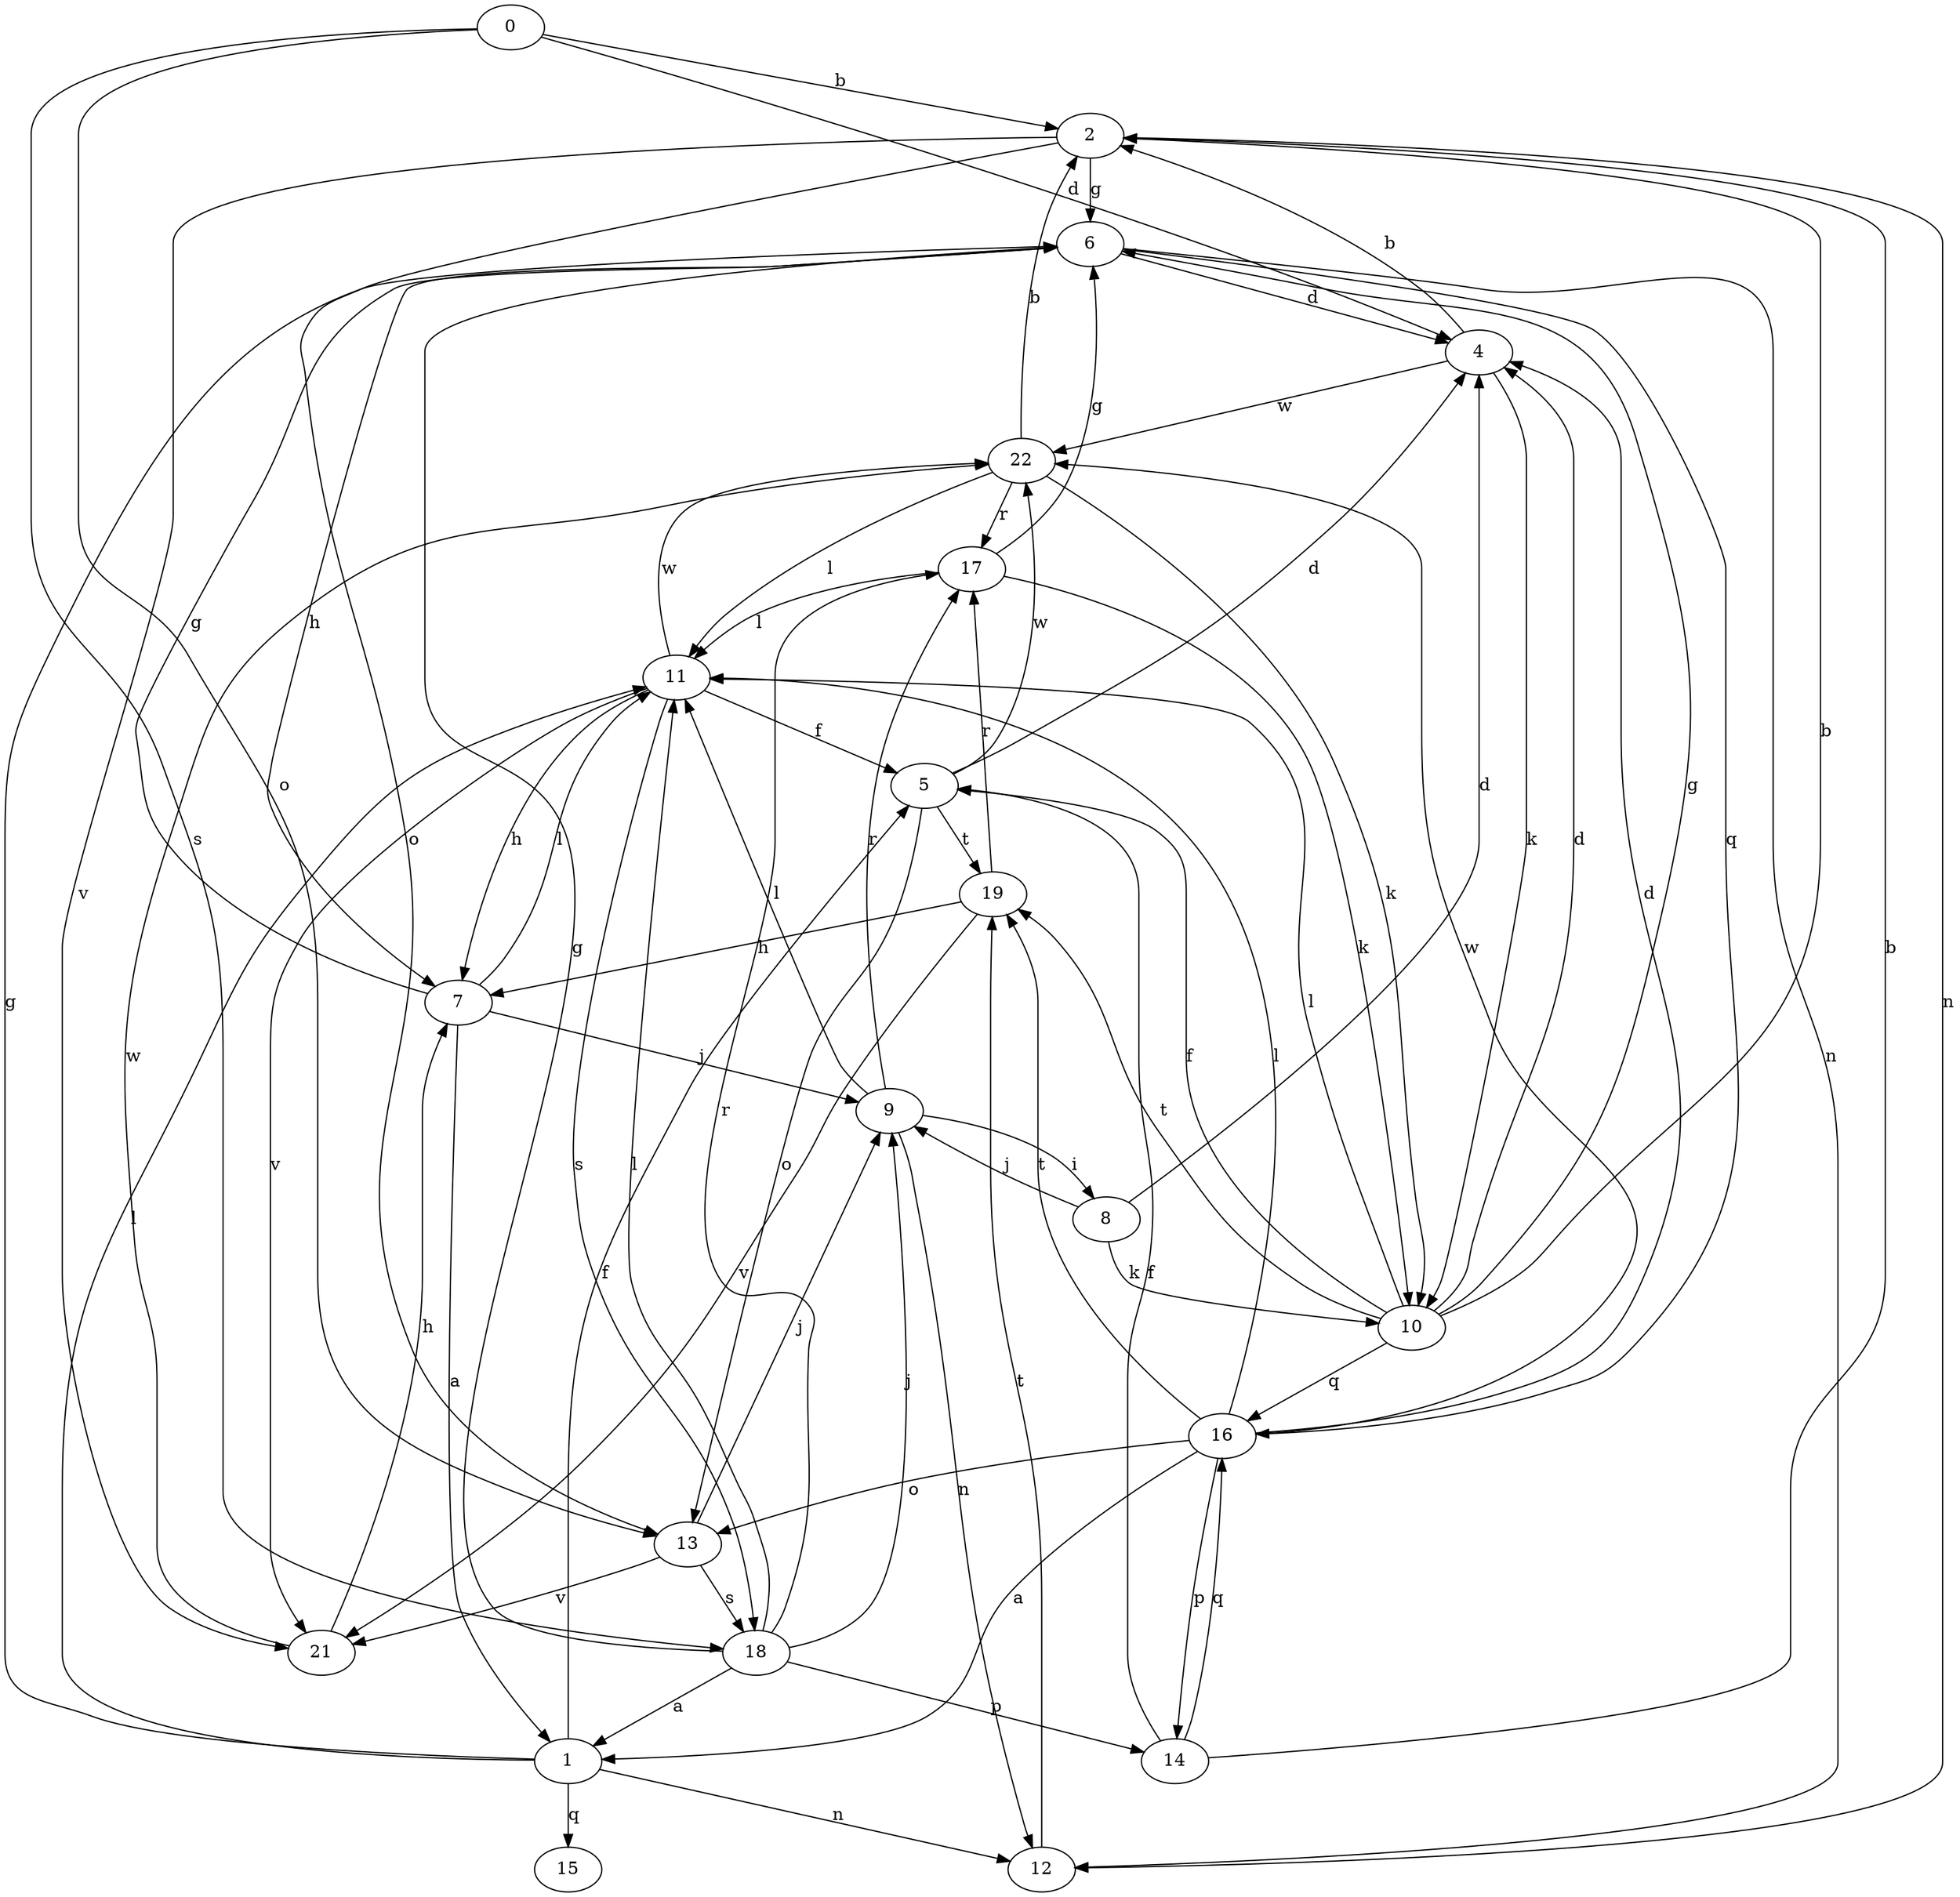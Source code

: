 strict digraph  {
0;
1;
2;
4;
5;
6;
7;
8;
9;
10;
11;
12;
13;
14;
15;
16;
17;
18;
19;
21;
22;
0 -> 2  [label=b];
0 -> 4  [label=d];
0 -> 13  [label=o];
0 -> 18  [label=s];
1 -> 5  [label=f];
1 -> 6  [label=g];
1 -> 11  [label=l];
1 -> 12  [label=n];
1 -> 15  [label=q];
2 -> 6  [label=g];
2 -> 12  [label=n];
2 -> 13  [label=o];
2 -> 21  [label=v];
4 -> 2  [label=b];
4 -> 10  [label=k];
4 -> 22  [label=w];
5 -> 4  [label=d];
5 -> 13  [label=o];
5 -> 19  [label=t];
5 -> 22  [label=w];
6 -> 4  [label=d];
6 -> 7  [label=h];
6 -> 12  [label=n];
6 -> 16  [label=q];
7 -> 1  [label=a];
7 -> 6  [label=g];
7 -> 9  [label=j];
7 -> 11  [label=l];
8 -> 4  [label=d];
8 -> 9  [label=j];
8 -> 10  [label=k];
9 -> 8  [label=i];
9 -> 11  [label=l];
9 -> 12  [label=n];
9 -> 17  [label=r];
10 -> 2  [label=b];
10 -> 4  [label=d];
10 -> 5  [label=f];
10 -> 6  [label=g];
10 -> 11  [label=l];
10 -> 16  [label=q];
10 -> 19  [label=t];
11 -> 5  [label=f];
11 -> 7  [label=h];
11 -> 18  [label=s];
11 -> 21  [label=v];
11 -> 22  [label=w];
12 -> 19  [label=t];
13 -> 9  [label=j];
13 -> 18  [label=s];
13 -> 21  [label=v];
14 -> 2  [label=b];
14 -> 5  [label=f];
14 -> 16  [label=q];
16 -> 1  [label=a];
16 -> 4  [label=d];
16 -> 11  [label=l];
16 -> 13  [label=o];
16 -> 14  [label=p];
16 -> 19  [label=t];
16 -> 22  [label=w];
17 -> 6  [label=g];
17 -> 10  [label=k];
17 -> 11  [label=l];
18 -> 1  [label=a];
18 -> 6  [label=g];
18 -> 9  [label=j];
18 -> 11  [label=l];
18 -> 14  [label=p];
18 -> 17  [label=r];
19 -> 7  [label=h];
19 -> 17  [label=r];
19 -> 21  [label=v];
21 -> 7  [label=h];
21 -> 22  [label=w];
22 -> 2  [label=b];
22 -> 10  [label=k];
22 -> 11  [label=l];
22 -> 17  [label=r];
}
